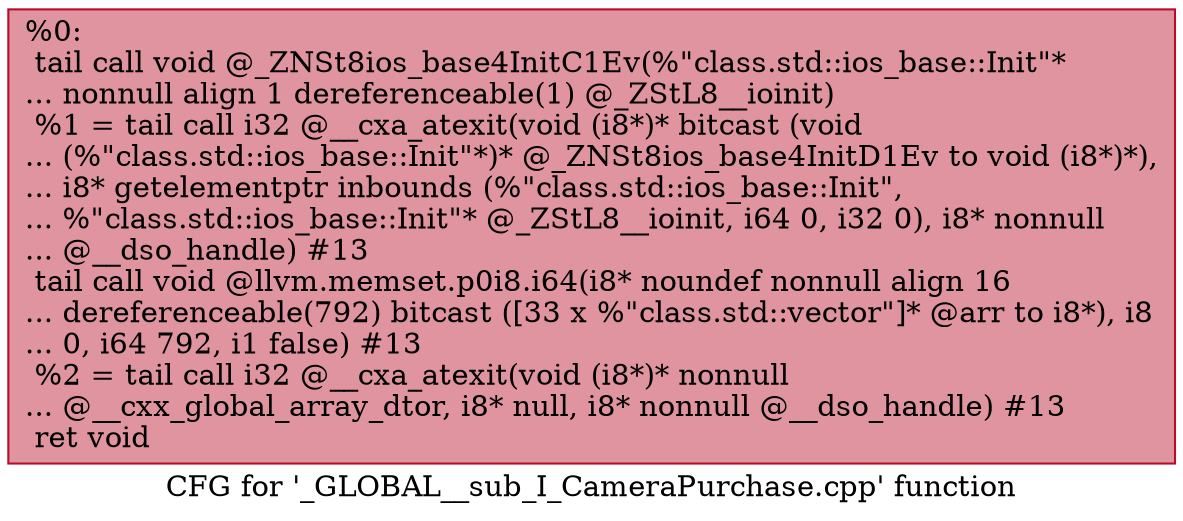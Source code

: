 digraph "CFG for '_GLOBAL__sub_I_CameraPurchase.cpp' function" {
	label="CFG for '_GLOBAL__sub_I_CameraPurchase.cpp' function";

	Node0x561c4988a840 [shape=record,color="#b70d28ff", style=filled, fillcolor="#b70d2870",label="{%0:\l  tail call void @_ZNSt8ios_base4InitC1Ev(%\"class.std::ios_base::Init\"*\l... nonnull align 1 dereferenceable(1) @_ZStL8__ioinit)\l  %1 = tail call i32 @__cxa_atexit(void (i8*)* bitcast (void\l... (%\"class.std::ios_base::Init\"*)* @_ZNSt8ios_base4InitD1Ev to void (i8*)*),\l... i8* getelementptr inbounds (%\"class.std::ios_base::Init\",\l... %\"class.std::ios_base::Init\"* @_ZStL8__ioinit, i64 0, i32 0), i8* nonnull\l... @__dso_handle) #13\l  tail call void @llvm.memset.p0i8.i64(i8* noundef nonnull align 16\l... dereferenceable(792) bitcast ([33 x %\"class.std::vector\"]* @arr to i8*), i8\l... 0, i64 792, i1 false) #13\l  %2 = tail call i32 @__cxa_atexit(void (i8*)* nonnull\l... @__cxx_global_array_dtor, i8* null, i8* nonnull @__dso_handle) #13\l  ret void\l}"];
}
